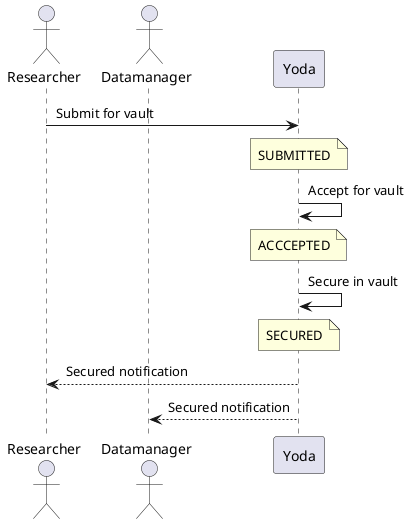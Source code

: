 @startuml
skinparam padding 2
skinparam shadowing false

actor       Researcher  as researcher
actor       Datamanager as datamanager
participant Yoda        as yoda

researcher   -> yoda        : Submit for vault
note over yoda              : SUBMITTED
yoda         -> yoda        : Accept for vault
note over yoda              : ACCCEPTED
yoda         -> yoda        : Secure in vault
note over yoda              : SECURED
yoda        --> researcher  : Secured notification
yoda        --> datamanager : Secured notification
@enduml
